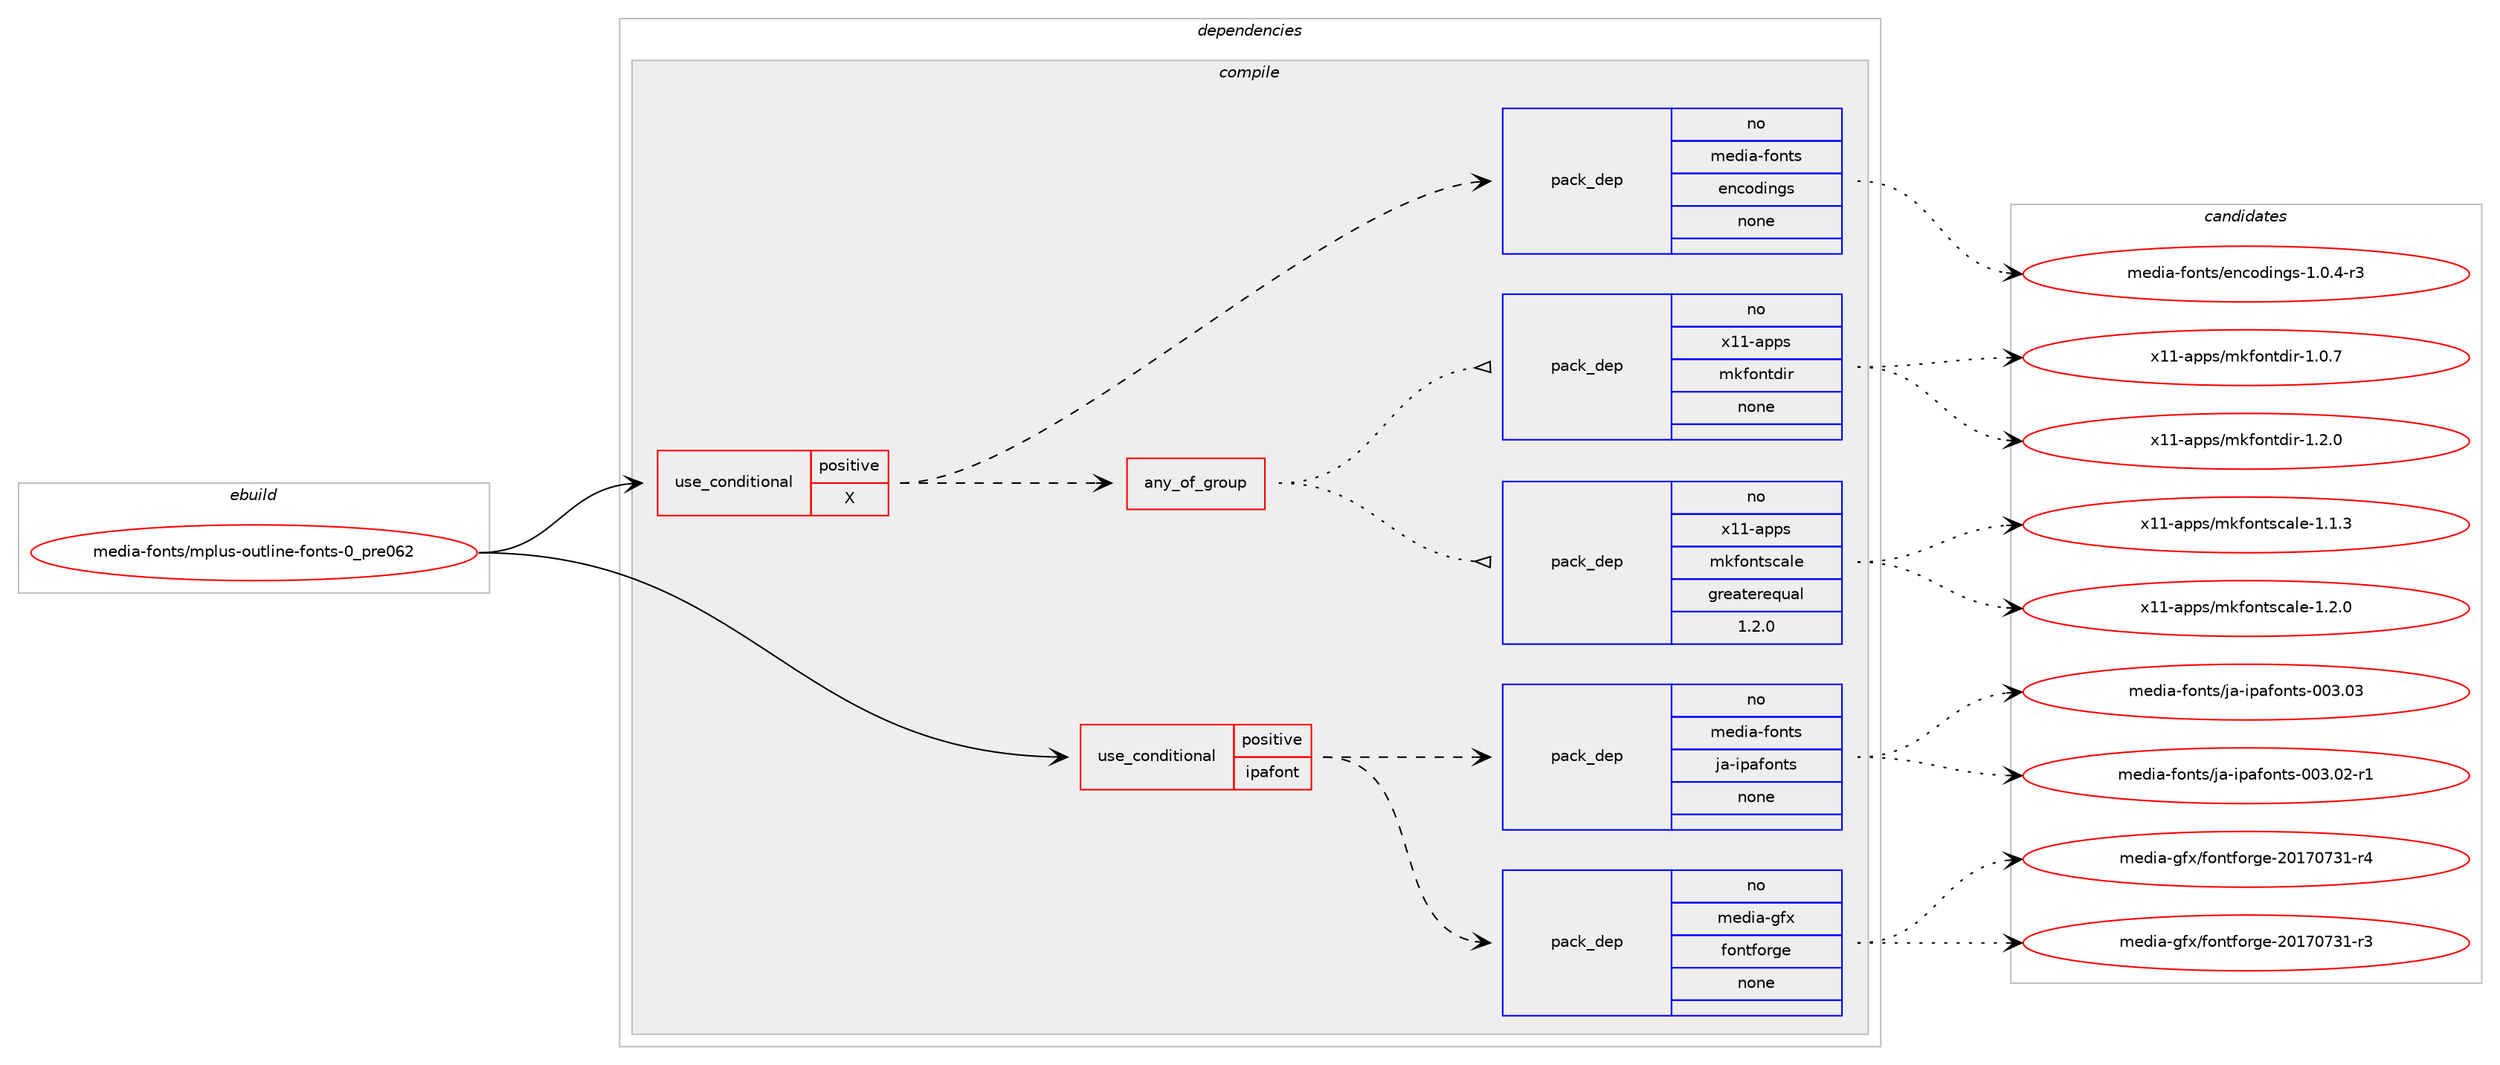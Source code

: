 digraph prolog {

# *************
# Graph options
# *************

newrank=true;
concentrate=true;
compound=true;
graph [rankdir=LR,fontname=Helvetica,fontsize=10,ranksep=1.5];#, ranksep=2.5, nodesep=0.2];
edge  [arrowhead=vee];
node  [fontname=Helvetica,fontsize=10];

# **********
# The ebuild
# **********

subgraph cluster_leftcol {
color=gray;
rank=same;
label=<<i>ebuild</i>>;
id [label="media-fonts/mplus-outline-fonts-0_pre062", color=red, width=4, href="../media-fonts/mplus-outline-fonts-0_pre062.svg"];
}

# ****************
# The dependencies
# ****************

subgraph cluster_midcol {
color=gray;
label=<<i>dependencies</i>>;
subgraph cluster_compile {
fillcolor="#eeeeee";
style=filled;
label=<<i>compile</i>>;
subgraph cond431801 {
dependency1600636 [label=<<TABLE BORDER="0" CELLBORDER="1" CELLSPACING="0" CELLPADDING="4"><TR><TD ROWSPAN="3" CELLPADDING="10">use_conditional</TD></TR><TR><TD>positive</TD></TR><TR><TD>X</TD></TR></TABLE>>, shape=none, color=red];
subgraph any24753 {
dependency1600637 [label=<<TABLE BORDER="0" CELLBORDER="1" CELLSPACING="0" CELLPADDING="4"><TR><TD CELLPADDING="10">any_of_group</TD></TR></TABLE>>, shape=none, color=red];subgraph pack1143401 {
dependency1600638 [label=<<TABLE BORDER="0" CELLBORDER="1" CELLSPACING="0" CELLPADDING="4" WIDTH="220"><TR><TD ROWSPAN="6" CELLPADDING="30">pack_dep</TD></TR><TR><TD WIDTH="110">no</TD></TR><TR><TD>x11-apps</TD></TR><TR><TD>mkfontscale</TD></TR><TR><TD>greaterequal</TD></TR><TR><TD>1.2.0</TD></TR></TABLE>>, shape=none, color=blue];
}
dependency1600637:e -> dependency1600638:w [weight=20,style="dotted",arrowhead="oinv"];
subgraph pack1143402 {
dependency1600639 [label=<<TABLE BORDER="0" CELLBORDER="1" CELLSPACING="0" CELLPADDING="4" WIDTH="220"><TR><TD ROWSPAN="6" CELLPADDING="30">pack_dep</TD></TR><TR><TD WIDTH="110">no</TD></TR><TR><TD>x11-apps</TD></TR><TR><TD>mkfontdir</TD></TR><TR><TD>none</TD></TR><TR><TD></TD></TR></TABLE>>, shape=none, color=blue];
}
dependency1600637:e -> dependency1600639:w [weight=20,style="dotted",arrowhead="oinv"];
}
dependency1600636:e -> dependency1600637:w [weight=20,style="dashed",arrowhead="vee"];
subgraph pack1143403 {
dependency1600640 [label=<<TABLE BORDER="0" CELLBORDER="1" CELLSPACING="0" CELLPADDING="4" WIDTH="220"><TR><TD ROWSPAN="6" CELLPADDING="30">pack_dep</TD></TR><TR><TD WIDTH="110">no</TD></TR><TR><TD>media-fonts</TD></TR><TR><TD>encodings</TD></TR><TR><TD>none</TD></TR><TR><TD></TD></TR></TABLE>>, shape=none, color=blue];
}
dependency1600636:e -> dependency1600640:w [weight=20,style="dashed",arrowhead="vee"];
}
id:e -> dependency1600636:w [weight=20,style="solid",arrowhead="vee"];
subgraph cond431802 {
dependency1600641 [label=<<TABLE BORDER="0" CELLBORDER="1" CELLSPACING="0" CELLPADDING="4"><TR><TD ROWSPAN="3" CELLPADDING="10">use_conditional</TD></TR><TR><TD>positive</TD></TR><TR><TD>ipafont</TD></TR></TABLE>>, shape=none, color=red];
subgraph pack1143404 {
dependency1600642 [label=<<TABLE BORDER="0" CELLBORDER="1" CELLSPACING="0" CELLPADDING="4" WIDTH="220"><TR><TD ROWSPAN="6" CELLPADDING="30">pack_dep</TD></TR><TR><TD WIDTH="110">no</TD></TR><TR><TD>media-gfx</TD></TR><TR><TD>fontforge</TD></TR><TR><TD>none</TD></TR><TR><TD></TD></TR></TABLE>>, shape=none, color=blue];
}
dependency1600641:e -> dependency1600642:w [weight=20,style="dashed",arrowhead="vee"];
subgraph pack1143405 {
dependency1600643 [label=<<TABLE BORDER="0" CELLBORDER="1" CELLSPACING="0" CELLPADDING="4" WIDTH="220"><TR><TD ROWSPAN="6" CELLPADDING="30">pack_dep</TD></TR><TR><TD WIDTH="110">no</TD></TR><TR><TD>media-fonts</TD></TR><TR><TD>ja-ipafonts</TD></TR><TR><TD>none</TD></TR><TR><TD></TD></TR></TABLE>>, shape=none, color=blue];
}
dependency1600641:e -> dependency1600643:w [weight=20,style="dashed",arrowhead="vee"];
}
id:e -> dependency1600641:w [weight=20,style="solid",arrowhead="vee"];
}
subgraph cluster_compileandrun {
fillcolor="#eeeeee";
style=filled;
label=<<i>compile and run</i>>;
}
subgraph cluster_run {
fillcolor="#eeeeee";
style=filled;
label=<<i>run</i>>;
}
}

# **************
# The candidates
# **************

subgraph cluster_choices {
rank=same;
color=gray;
label=<<i>candidates</i>>;

subgraph choice1143401 {
color=black;
nodesep=1;
choice12049494597112112115471091071021111101161159997108101454946494651 [label="x11-apps/mkfontscale-1.1.3", color=red, width=4,href="../x11-apps/mkfontscale-1.1.3.svg"];
choice12049494597112112115471091071021111101161159997108101454946504648 [label="x11-apps/mkfontscale-1.2.0", color=red, width=4,href="../x11-apps/mkfontscale-1.2.0.svg"];
dependency1600638:e -> choice12049494597112112115471091071021111101161159997108101454946494651:w [style=dotted,weight="100"];
dependency1600638:e -> choice12049494597112112115471091071021111101161159997108101454946504648:w [style=dotted,weight="100"];
}
subgraph choice1143402 {
color=black;
nodesep=1;
choice1204949459711211211547109107102111110116100105114454946484655 [label="x11-apps/mkfontdir-1.0.7", color=red, width=4,href="../x11-apps/mkfontdir-1.0.7.svg"];
choice1204949459711211211547109107102111110116100105114454946504648 [label="x11-apps/mkfontdir-1.2.0", color=red, width=4,href="../x11-apps/mkfontdir-1.2.0.svg"];
dependency1600639:e -> choice1204949459711211211547109107102111110116100105114454946484655:w [style=dotted,weight="100"];
dependency1600639:e -> choice1204949459711211211547109107102111110116100105114454946504648:w [style=dotted,weight="100"];
}
subgraph choice1143403 {
color=black;
nodesep=1;
choice109101100105974510211111011611547101110991111001051101031154549464846524511451 [label="media-fonts/encodings-1.0.4-r3", color=red, width=4,href="../media-fonts/encodings-1.0.4-r3.svg"];
dependency1600640:e -> choice109101100105974510211111011611547101110991111001051101031154549464846524511451:w [style=dotted,weight="100"];
}
subgraph choice1143404 {
color=black;
nodesep=1;
choice1091011001059745103102120471021111101161021111141031014550484955485551494511451 [label="media-gfx/fontforge-20170731-r3", color=red, width=4,href="../media-gfx/fontforge-20170731-r3.svg"];
choice1091011001059745103102120471021111101161021111141031014550484955485551494511452 [label="media-gfx/fontforge-20170731-r4", color=red, width=4,href="../media-gfx/fontforge-20170731-r4.svg"];
dependency1600642:e -> choice1091011001059745103102120471021111101161021111141031014550484955485551494511451:w [style=dotted,weight="100"];
dependency1600642:e -> choice1091011001059745103102120471021111101161021111141031014550484955485551494511452:w [style=dotted,weight="100"];
}
subgraph choice1143405 {
color=black;
nodesep=1;
choice109101100105974510211111011611547106974510511297102111110116115454848514648504511449 [label="media-fonts/ja-ipafonts-003.02-r1", color=red, width=4,href="../media-fonts/ja-ipafonts-003.02-r1.svg"];
choice10910110010597451021111101161154710697451051129710211111011611545484851464851 [label="media-fonts/ja-ipafonts-003.03", color=red, width=4,href="../media-fonts/ja-ipafonts-003.03.svg"];
dependency1600643:e -> choice109101100105974510211111011611547106974510511297102111110116115454848514648504511449:w [style=dotted,weight="100"];
dependency1600643:e -> choice10910110010597451021111101161154710697451051129710211111011611545484851464851:w [style=dotted,weight="100"];
}
}

}
